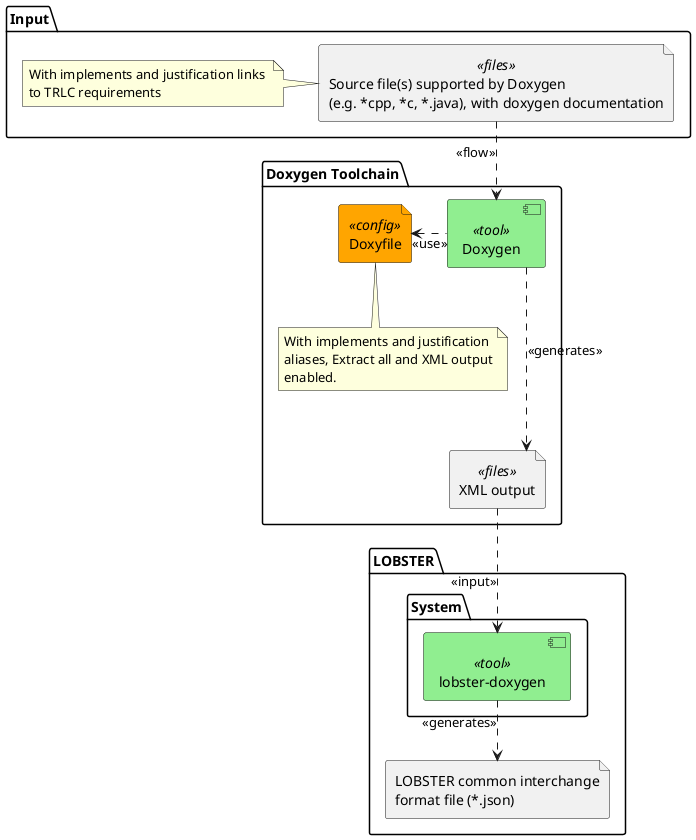 @startuml context_diagram

' Setting ''''''''''''''''''''''''''''''''''''''''''''''''''''''''''''''''''''''''''''''''''''''''''

skinparam linetype ortho
<style>
component {
    BackgroundColor #lightgreen
}
.config {
    BackgroundColor #orange
}

.cuif {
    BackgroundColor #LightBlue
}
</style>

' Components '''''''''''''''''''''''''''''''''''''''''''''''''''''''''''''''''''''''''''''''''''''''

package "Input" {
    file "Source file(s) supported by Doxygen\n(e.g. *cpp, *c, *.java), with doxygen documentation" as source_code <<files>>
    note left of source_code
        With implements and justification links 
        to TRLC requirements 
    end note
}

package "Doxygen Toolchain" {
    component "Doxygen" as doxygen <<tool>>
    file "Doxyfile" as doxygen_configuration <<config>>

    note bottom of doxygen_configuration
        With implements and justification
        aliases, Extract all and XML output
        enabled. 
    end note

    file "XML output" as xml_output <<files>>
}

package LOBSTER {
    package "System" {
        component "lobster-doxygen" as lobster_doxygen <<tool>> 
    }
    file "LOBSTER common interchange\nformat file (*.json)" as lobster_configuration_file 
}

' Flows ''''''''''''''''''''''''''''''''''''''''''''''''''''''''''''''''''''''''''''''''''''''''''''

source_code .down.> doxygen :  <<flow>>
doxygen ..l..> doxygen_configuration : <<use>>
doxygen .down..> xml_output : <<generates>>
xml_output .down.> lobster_doxygen : <<input>>
lobster_doxygen .down.> lobster_configuration_file : <<generates>>

@enduml